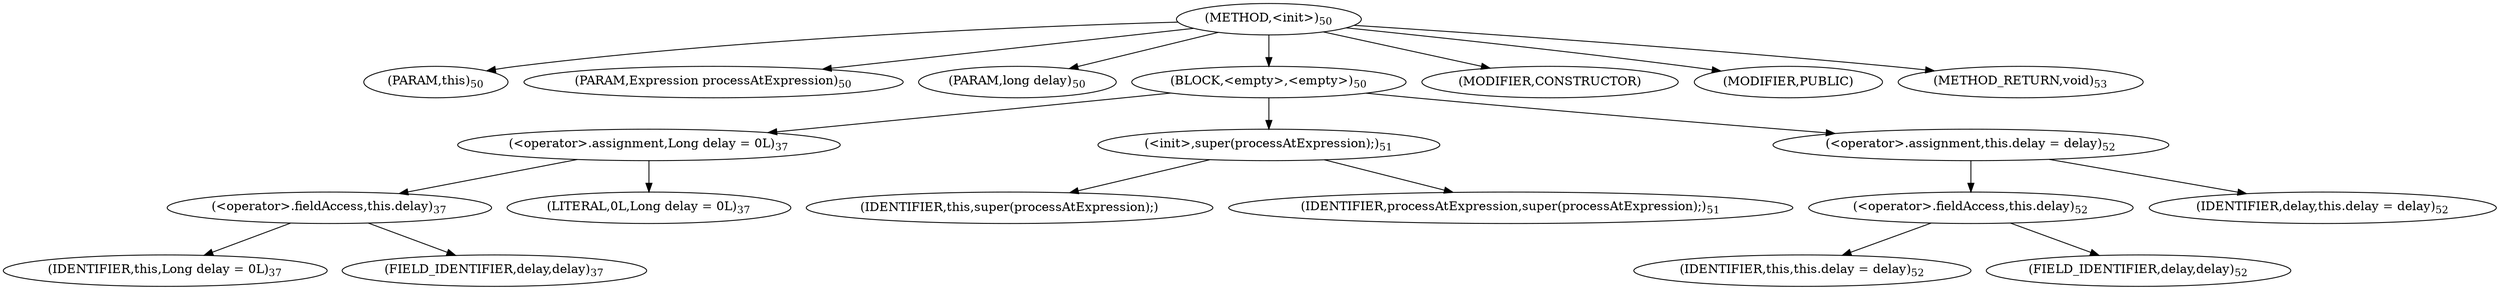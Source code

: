 digraph "&lt;init&gt;" {  
"65" [label = <(METHOD,&lt;init&gt;)<SUB>50</SUB>> ]
"8" [label = <(PARAM,this)<SUB>50</SUB>> ]
"66" [label = <(PARAM,Expression processAtExpression)<SUB>50</SUB>> ]
"67" [label = <(PARAM,long delay)<SUB>50</SUB>> ]
"68" [label = <(BLOCK,&lt;empty&gt;,&lt;empty&gt;)<SUB>50</SUB>> ]
"69" [label = <(&lt;operator&gt;.assignment,Long delay = 0L)<SUB>37</SUB>> ]
"70" [label = <(&lt;operator&gt;.fieldAccess,this.delay)<SUB>37</SUB>> ]
"71" [label = <(IDENTIFIER,this,Long delay = 0L)<SUB>37</SUB>> ]
"72" [label = <(FIELD_IDENTIFIER,delay,delay)<SUB>37</SUB>> ]
"73" [label = <(LITERAL,0L,Long delay = 0L)<SUB>37</SUB>> ]
"74" [label = <(&lt;init&gt;,super(processAtExpression);)<SUB>51</SUB>> ]
"7" [label = <(IDENTIFIER,this,super(processAtExpression);)> ]
"75" [label = <(IDENTIFIER,processAtExpression,super(processAtExpression);)<SUB>51</SUB>> ]
"76" [label = <(&lt;operator&gt;.assignment,this.delay = delay)<SUB>52</SUB>> ]
"77" [label = <(&lt;operator&gt;.fieldAccess,this.delay)<SUB>52</SUB>> ]
"9" [label = <(IDENTIFIER,this,this.delay = delay)<SUB>52</SUB>> ]
"78" [label = <(FIELD_IDENTIFIER,delay,delay)<SUB>52</SUB>> ]
"79" [label = <(IDENTIFIER,delay,this.delay = delay)<SUB>52</SUB>> ]
"80" [label = <(MODIFIER,CONSTRUCTOR)> ]
"81" [label = <(MODIFIER,PUBLIC)> ]
"82" [label = <(METHOD_RETURN,void)<SUB>53</SUB>> ]
  "65" -> "8" 
  "65" -> "66" 
  "65" -> "67" 
  "65" -> "68" 
  "65" -> "80" 
  "65" -> "81" 
  "65" -> "82" 
  "68" -> "69" 
  "68" -> "74" 
  "68" -> "76" 
  "69" -> "70" 
  "69" -> "73" 
  "70" -> "71" 
  "70" -> "72" 
  "74" -> "7" 
  "74" -> "75" 
  "76" -> "77" 
  "76" -> "79" 
  "77" -> "9" 
  "77" -> "78" 
}
